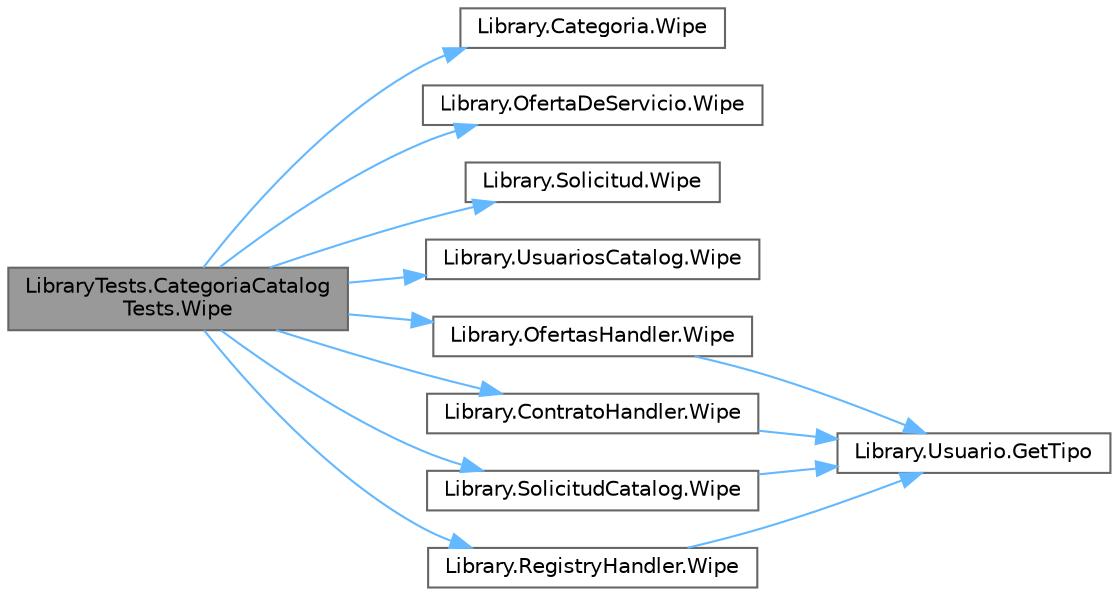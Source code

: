 digraph "LibraryTests.CategoriaCatalogTests.Wipe"
{
 // INTERACTIVE_SVG=YES
 // LATEX_PDF_SIZE
  bgcolor="transparent";
  edge [fontname=Helvetica,fontsize=10,labelfontname=Helvetica,labelfontsize=10];
  node [fontname=Helvetica,fontsize=10,shape=box,height=0.2,width=0.4];
  rankdir="LR";
  Node1 [label="LibraryTests.CategoriaCatalog\lTests.Wipe",height=0.2,width=0.4,color="gray40", fillcolor="grey60", style="filled", fontcolor="black",tooltip="Al terminar un test borra todas las instancias de singleton."];
  Node1 -> Node2 [color="steelblue1",style="solid"];
  Node2 [label="Library.Categoria.Wipe",height=0.2,width=0.4,color="grey40", fillcolor="white", style="filled",URL="$classLibrary_1_1Categoria.html#a9dc64ac957bac65b36af961ff8452bd7",tooltip="Método para eliminar los datos de la clase."];
  Node1 -> Node3 [color="steelblue1",style="solid"];
  Node3 [label="Library.OfertaDeServicio.Wipe",height=0.2,width=0.4,color="grey40", fillcolor="white", style="filled",URL="$classLibrary_1_1OfertaDeServicio.html#a65d1334c2fda213d77789f1de8b2e15d",tooltip="Método para borrar los datos de la clase."];
  Node1 -> Node4 [color="steelblue1",style="solid"];
  Node4 [label="Library.Solicitud.Wipe",height=0.2,width=0.4,color="grey40", fillcolor="white", style="filled",URL="$classLibrary_1_1Solicitud.html#acfbfa706443736c8165543ad9ba09b18",tooltip="Método para borrar los datos de la clase."];
  Node1 -> Node5 [color="steelblue1",style="solid"];
  Node5 [label="Library.UsuariosCatalog.Wipe",height=0.2,width=0.4,color="grey40", fillcolor="white", style="filled",URL="$classLibrary_1_1UsuariosCatalog.html#abb9c9adf35b3a7ed363649520f4ed853",tooltip="Método para borrar los datos de la clase."];
  Node1 -> Node6 [color="steelblue1",style="solid"];
  Node6 [label="Library.OfertasHandler.Wipe",height=0.2,width=0.4,color="grey40", fillcolor="white", style="filled",URL="$classLibrary_1_1OfertasHandler.html#a85e8f00c4e9c7e5b72cbac541b55f754",tooltip="Método para borrar los datos de la clase."];
  Node6 -> Node7 [color="steelblue1",style="solid"];
  Node7 [label="Library.Usuario.GetTipo",height=0.2,width=0.4,color="grey40", fillcolor="white", style="filled",URL="$classLibrary_1_1Usuario.html#a33099664c3da6b61454db7c3343deceb",tooltip="Checkea que tipo de usuario es, puede ser Administrador, Trabajador o Empleador."];
  Node1 -> Node8 [color="steelblue1",style="solid"];
  Node8 [label="Library.ContratoHandler.Wipe",height=0.2,width=0.4,color="grey40", fillcolor="white", style="filled",URL="$classLibrary_1_1ContratoHandler.html#ad630defa0fa3d95a1261855d4a96e8c0",tooltip="Método para borrar los datos de la clase."];
  Node8 -> Node7 [color="steelblue1",style="solid"];
  Node1 -> Node9 [color="steelblue1",style="solid"];
  Node9 [label="Library.SolicitudCatalog.Wipe",height=0.2,width=0.4,color="grey40", fillcolor="white", style="filled",URL="$classLibrary_1_1SolicitudCatalog.html#a499d23028c51c6420baa6b0d74558524",tooltip="Método para borrar los datos de la clase."];
  Node9 -> Node7 [color="steelblue1",style="solid"];
  Node1 -> Node10 [color="steelblue1",style="solid"];
  Node10 [label="Library.RegistryHandler.Wipe",height=0.2,width=0.4,color="grey40", fillcolor="white", style="filled",URL="$classLibrary_1_1RegistryHandler.html#a0c29a69500a72355605df52f11f2ef1a",tooltip="Método para borrar los datos de la clase."];
  Node10 -> Node7 [color="steelblue1",style="solid"];
}
